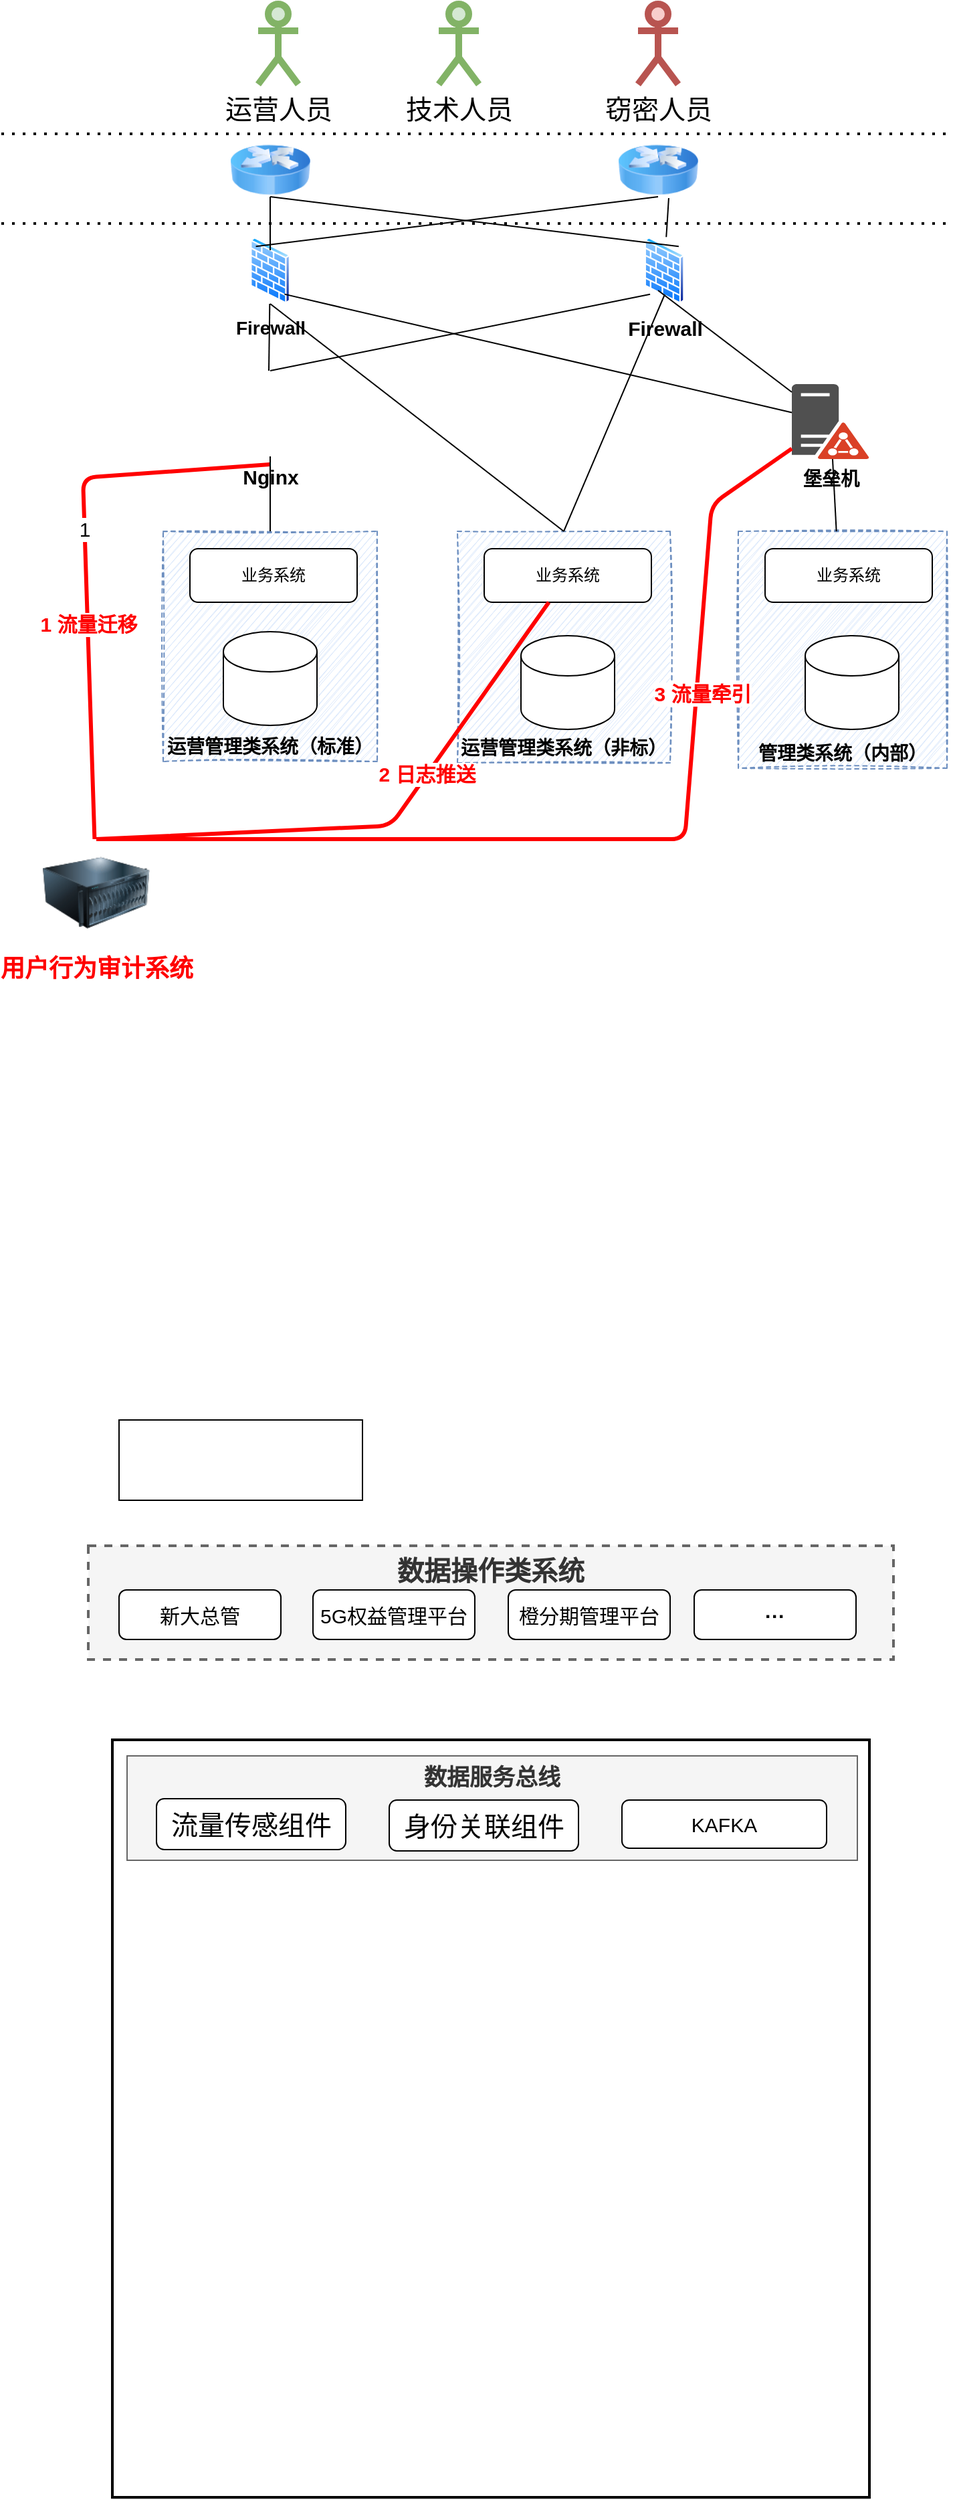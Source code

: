<mxfile version="14.7.3" type="github">
  <diagram id="snmTSZUqp4Ef1gkClFrM" name="Page-1">
    <mxGraphModel dx="1422" dy="762" grid="0" gridSize="10" guides="1" tooltips="1" connect="1" arrows="1" fold="1" page="1" pageScale="1" pageWidth="827" pageHeight="1169" math="0" shadow="0">
      <root>
        <mxCell id="0" />
        <mxCell id="1" parent="0" />
        <mxCell id="SXkzhFEDn68RfaKezOgj-35" value="运营管理类系统（标准）" style="rounded=0;whiteSpace=wrap;html=1;dashed=1;verticalAlign=bottom;fontSize=14;fillColor=#dae8fc;strokeColor=#6c8ebf;shadow=0;sketch=1;fontStyle=1" parent="1" vertex="1">
          <mxGeometry x="180" y="510" width="160" height="172" as="geometry" />
        </mxCell>
        <mxCell id="SXkzhFEDn68RfaKezOgj-1" value="运营人员" style="shape=umlActor;verticalLabelPosition=bottom;verticalAlign=top;html=1;outlineConnect=0;fillColor=#d5e8d4;strokeColor=#82b366;strokeWidth=5;fontSize=20;" parent="1" vertex="1">
          <mxGeometry x="251" y="116" width="30" height="60" as="geometry" />
        </mxCell>
        <mxCell id="SXkzhFEDn68RfaKezOgj-3" value="技术人员" style="shape=umlActor;verticalLabelPosition=bottom;verticalAlign=top;html=1;outlineConnect=0;fillColor=#d5e8d4;strokeColor=#82b366;strokeWidth=5;fontSize=20;" parent="1" vertex="1">
          <mxGeometry x="386" y="116" width="30" height="60" as="geometry" />
        </mxCell>
        <mxCell id="SXkzhFEDn68RfaKezOgj-4" value="窃密人员" style="shape=umlActor;verticalLabelPosition=bottom;verticalAlign=top;html=1;outlineConnect=0;fillColor=#f8cecc;strokeColor=#b85450;strokeWidth=5;fontSize=20;" parent="1" vertex="1">
          <mxGeometry x="535" y="116" width="30" height="60" as="geometry" />
        </mxCell>
        <mxCell id="SXkzhFEDn68RfaKezOgj-6" value="" style="image;html=1;image=img/lib/clip_art/networking/Router_Icon_128x128.png" parent="1" vertex="1">
          <mxGeometry x="230" y="220" width="60" height="40" as="geometry" />
        </mxCell>
        <mxCell id="SXkzhFEDn68RfaKezOgj-7" value="" style="image;html=1;image=img/lib/clip_art/networking/Router_Icon_128x128.png" parent="1" vertex="1">
          <mxGeometry x="520" y="220" width="60" height="40" as="geometry" />
        </mxCell>
        <mxCell id="SXkzhFEDn68RfaKezOgj-8" value="Nginx" style="shape=image;html=1;verticalAlign=top;verticalLabelPosition=bottom;labelBackgroundColor=#ffffff;imageAspect=0;aspect=fixed;image=https://cdn4.iconfinder.com/data/icons/logos-brands-5/24/nginx-128.png;fontSize=15;fontStyle=1" parent="1" vertex="1">
          <mxGeometry x="228" y="390" width="64" height="64" as="geometry" />
        </mxCell>
        <mxCell id="SXkzhFEDn68RfaKezOgj-10" value="&lt;b&gt;&lt;font style=&quot;font-size: 14px&quot;&gt;Firewall&lt;/font&gt;&lt;/b&gt;" style="aspect=fixed;perimeter=ellipsePerimeter;html=1;align=center;shadow=0;dashed=0;spacingTop=3;image;image=img/lib/active_directory/firewall.svg;" parent="1" vertex="1">
          <mxGeometry x="244.75" y="290" width="30.5" height="50" as="geometry" />
        </mxCell>
        <mxCell id="SXkzhFEDn68RfaKezOgj-11" value="Firewall" style="aspect=fixed;perimeter=ellipsePerimeter;html=1;align=center;shadow=0;dashed=0;spacingTop=3;image;image=img/lib/active_directory/firewall.svg;fontSize=15;fontStyle=1" parent="1" vertex="1">
          <mxGeometry x="539.5" y="290" width="30.5" height="50" as="geometry" />
        </mxCell>
        <mxCell id="SXkzhFEDn68RfaKezOgj-13" value="业务系统" style="rounded=1;whiteSpace=wrap;html=1;verticalAlign=middle;" parent="1" vertex="1">
          <mxGeometry x="200" y="523" width="125" height="40" as="geometry" />
        </mxCell>
        <mxCell id="SXkzhFEDn68RfaKezOgj-15" value="" style="shape=cylinder3;whiteSpace=wrap;html=1;boundedLbl=1;backgroundOutline=1;size=15;" parent="1" vertex="1">
          <mxGeometry x="225" y="585" width="70" height="70" as="geometry" />
        </mxCell>
        <mxCell id="SXkzhFEDn68RfaKezOgj-23" value="" style="endArrow=none;html=1;" parent="1" target="SXkzhFEDn68RfaKezOgj-6" edge="1">
          <mxGeometry width="50" height="50" relative="1" as="geometry">
            <mxPoint x="260" y="300" as="sourcePoint" />
            <mxPoint x="270" y="270" as="targetPoint" />
          </mxGeometry>
        </mxCell>
        <mxCell id="SXkzhFEDn68RfaKezOgj-24" value="" style="endArrow=none;html=1;entryX=0.5;entryY=1;entryDx=0;entryDy=0;exitX=1;exitY=0;exitDx=0;exitDy=0;" parent="1" source="SXkzhFEDn68RfaKezOgj-11" target="SXkzhFEDn68RfaKezOgj-6" edge="1">
          <mxGeometry width="50" height="50" relative="1" as="geometry">
            <mxPoint x="270" y="310" as="sourcePoint" />
            <mxPoint x="270" y="270" as="targetPoint" />
          </mxGeometry>
        </mxCell>
        <mxCell id="SXkzhFEDn68RfaKezOgj-25" value="" style="endArrow=none;html=1;entryX=0;entryY=0;entryDx=0;entryDy=0;exitX=0.5;exitY=1;exitDx=0;exitDy=0;" parent="1" source="SXkzhFEDn68RfaKezOgj-7" target="SXkzhFEDn68RfaKezOgj-10" edge="1">
          <mxGeometry width="50" height="50" relative="1" as="geometry">
            <mxPoint x="575.444" y="307.177" as="sourcePoint" />
            <mxPoint x="270" y="270" as="targetPoint" />
          </mxGeometry>
        </mxCell>
        <mxCell id="SXkzhFEDn68RfaKezOgj-26" value="" style="endArrow=none;html=1;entryX=0.633;entryY=1.025;entryDx=0;entryDy=0;entryPerimeter=0;" parent="1" source="SXkzhFEDn68RfaKezOgj-11" target="SXkzhFEDn68RfaKezOgj-7" edge="1">
          <mxGeometry width="50" height="50" relative="1" as="geometry">
            <mxPoint x="590" y="320" as="sourcePoint" />
            <mxPoint x="640" y="270" as="targetPoint" />
          </mxGeometry>
        </mxCell>
        <mxCell id="SXkzhFEDn68RfaKezOgj-27" value="" style="endArrow=none;html=1;" parent="1" target="SXkzhFEDn68RfaKezOgj-10" edge="1">
          <mxGeometry width="50" height="50" relative="1" as="geometry">
            <mxPoint x="259" y="390" as="sourcePoint" />
            <mxPoint x="255.44" y="350" as="targetPoint" />
          </mxGeometry>
        </mxCell>
        <mxCell id="SXkzhFEDn68RfaKezOgj-29" value="" style="endArrow=none;html=1;entryX=0.5;entryY=0;entryDx=0;entryDy=0;exitX=0;exitY=1;exitDx=0;exitDy=0;" parent="1" source="SXkzhFEDn68RfaKezOgj-11" target="SXkzhFEDn68RfaKezOgj-8" edge="1">
          <mxGeometry width="50" height="50" relative="1" as="geometry">
            <mxPoint x="545.44" y="350" as="sourcePoint" />
            <mxPoint x="244.746" y="387.177" as="targetPoint" />
          </mxGeometry>
        </mxCell>
        <mxCell id="SXkzhFEDn68RfaKezOgj-44" value="用户行为审计系统" style="image;html=1;image=img/lib/clip_art/computers/Server_128x128.png;fontSize=18;fontStyle=1;fontColor=#FF0000;" parent="1" vertex="1">
          <mxGeometry x="90" y="740" width="80" height="80" as="geometry" />
        </mxCell>
        <mxCell id="SXkzhFEDn68RfaKezOgj-54" value="运营管理类系统（非标）" style="rounded=0;whiteSpace=wrap;html=1;dashed=1;verticalAlign=bottom;fontSize=14;fillColor=#dae8fc;strokeColor=#6c8ebf;sketch=1;fontStyle=1" parent="1" vertex="1">
          <mxGeometry x="400" y="510" width="159" height="173" as="geometry" />
        </mxCell>
        <mxCell id="SXkzhFEDn68RfaKezOgj-55" value="业务系统" style="rounded=1;whiteSpace=wrap;html=1;verticalAlign=middle;" parent="1" vertex="1">
          <mxGeometry x="420" y="523" width="125" height="40" as="geometry" />
        </mxCell>
        <mxCell id="SXkzhFEDn68RfaKezOgj-56" value="" style="shape=cylinder3;whiteSpace=wrap;html=1;boundedLbl=1;backgroundOutline=1;size=15;" parent="1" vertex="1">
          <mxGeometry x="447.5" y="588" width="70" height="70" as="geometry" />
        </mxCell>
        <mxCell id="SXkzhFEDn68RfaKezOgj-57" value="管理类系统（内部）" style="rounded=0;whiteSpace=wrap;html=1;dashed=1;verticalAlign=bottom;fontSize=14;fillColor=#dae8fc;strokeColor=#6c8ebf;sketch=1;fontStyle=1" parent="1" vertex="1">
          <mxGeometry x="610" y="510" width="156" height="177" as="geometry" />
        </mxCell>
        <mxCell id="SXkzhFEDn68RfaKezOgj-58" value="业务系统" style="rounded=1;whiteSpace=wrap;html=1;verticalAlign=middle;" parent="1" vertex="1">
          <mxGeometry x="630" y="523" width="125" height="40" as="geometry" />
        </mxCell>
        <mxCell id="SXkzhFEDn68RfaKezOgj-59" value="" style="shape=cylinder3;whiteSpace=wrap;html=1;boundedLbl=1;backgroundOutline=1;size=15;" parent="1" vertex="1">
          <mxGeometry x="660" y="588" width="70" height="70" as="geometry" />
        </mxCell>
        <mxCell id="SXkzhFEDn68RfaKezOgj-60" value="" style="endArrow=none;html=1;fontSize=14;strokeWidth=3;fillColor=#dae8fc;strokeColor=#FF0000;" parent="1" source="SXkzhFEDn68RfaKezOgj-44" edge="1">
          <mxGeometry width="50" height="50" relative="1" as="geometry">
            <mxPoint x="110" y="460" as="sourcePoint" />
            <mxPoint x="260" y="460" as="targetPoint" />
            <Array as="points">
              <mxPoint x="120" y="470" />
            </Array>
          </mxGeometry>
        </mxCell>
        <mxCell id="SXkzhFEDn68RfaKezOgj-78" value="1 流量迁移" style="edgeLabel;html=1;align=center;verticalAlign=middle;resizable=0;points=[];fontSize=15;fontStyle=1;fontColor=#FF0000;" parent="SXkzhFEDn68RfaKezOgj-60" vertex="1" connectable="0">
          <mxGeometry x="-0.215" relative="1" as="geometry">
            <mxPoint as="offset" />
          </mxGeometry>
        </mxCell>
        <mxCell id="SXkzhFEDn68RfaKezOgj-80" value="1" style="edgeLabel;html=1;align=center;verticalAlign=middle;resizable=0;points=[];fontSize=15;" parent="SXkzhFEDn68RfaKezOgj-60" vertex="1" connectable="0">
          <mxGeometry x="0.131" relative="1" as="geometry">
            <mxPoint as="offset" />
          </mxGeometry>
        </mxCell>
        <mxCell id="SXkzhFEDn68RfaKezOgj-61" value="" style="endArrow=none;html=1;fontSize=14;exitX=0.5;exitY=0;exitDx=0;exitDy=0;" parent="1" source="SXkzhFEDn68RfaKezOgj-35" target="SXkzhFEDn68RfaKezOgj-8" edge="1">
          <mxGeometry width="50" height="50" relative="1" as="geometry">
            <mxPoint x="380" y="490" as="sourcePoint" />
            <mxPoint x="430" y="440" as="targetPoint" />
          </mxGeometry>
        </mxCell>
        <mxCell id="SXkzhFEDn68RfaKezOgj-62" value="" style="endArrow=none;html=1;fontSize=14;entryX=0.5;entryY=1;entryDx=0;entryDy=0;exitX=0.5;exitY=0;exitDx=0;exitDy=0;" parent="1" source="SXkzhFEDn68RfaKezOgj-54" target="SXkzhFEDn68RfaKezOgj-10" edge="1">
          <mxGeometry width="50" height="50" relative="1" as="geometry">
            <mxPoint x="470" y="450" as="sourcePoint" />
            <mxPoint x="520" y="400" as="targetPoint" />
          </mxGeometry>
        </mxCell>
        <mxCell id="SXkzhFEDn68RfaKezOgj-63" value="" style="endArrow=none;html=1;fontSize=14;exitX=0.5;exitY=0;exitDx=0;exitDy=0;" parent="1" source="SXkzhFEDn68RfaKezOgj-54" edge="1">
          <mxGeometry width="50" height="50" relative="1" as="geometry">
            <mxPoint x="510" y="440" as="sourcePoint" />
            <mxPoint x="555" y="333" as="targetPoint" />
          </mxGeometry>
        </mxCell>
        <mxCell id="SXkzhFEDn68RfaKezOgj-66" value="堡垒机" style="pointerEvents=1;shadow=0;dashed=0;html=1;strokeColor=none;fillColor=#505050;labelPosition=center;verticalLabelPosition=bottom;verticalAlign=top;outlineConnect=0;align=center;shape=mxgraph.office.servers.active_directory_federation_services_server_orange;fontSize=14;fontStyle=1" parent="1" vertex="1">
          <mxGeometry x="650" y="400" width="58" height="56" as="geometry" />
        </mxCell>
        <mxCell id="SXkzhFEDn68RfaKezOgj-67" value="" style="endArrow=none;html=1;fontSize=14;" parent="1" source="SXkzhFEDn68RfaKezOgj-66" edge="1">
          <mxGeometry width="50" height="50" relative="1" as="geometry">
            <mxPoint x="640" y="410" as="sourcePoint" />
            <mxPoint x="550" y="330" as="targetPoint" />
          </mxGeometry>
        </mxCell>
        <mxCell id="SXkzhFEDn68RfaKezOgj-68" value="" style="endArrow=none;html=1;fontSize=14;entryX=1;entryY=1;entryDx=0;entryDy=0;" parent="1" source="SXkzhFEDn68RfaKezOgj-66" target="SXkzhFEDn68RfaKezOgj-10" edge="1">
          <mxGeometry width="50" height="50" relative="1" as="geometry">
            <mxPoint x="350" y="380" as="sourcePoint" />
            <mxPoint x="400" y="330" as="targetPoint" />
          </mxGeometry>
        </mxCell>
        <mxCell id="SXkzhFEDn68RfaKezOgj-69" value="" style="endArrow=none;html=1;fontSize=14;" parent="1" source="SXkzhFEDn68RfaKezOgj-57" target="SXkzhFEDn68RfaKezOgj-66" edge="1">
          <mxGeometry width="50" height="50" relative="1" as="geometry">
            <mxPoint x="130" y="471.111" as="sourcePoint" />
            <mxPoint x="700" y="480" as="targetPoint" />
          </mxGeometry>
        </mxCell>
        <mxCell id="SXkzhFEDn68RfaKezOgj-70" value="" style="endArrow=none;html=1;fontSize=14;strokeWidth=3;exitX=0.5;exitY=0;exitDx=0;exitDy=0;fillColor=#f8cecc;strokeColor=#FF0000;" parent="1" source="SXkzhFEDn68RfaKezOgj-44" target="SXkzhFEDn68RfaKezOgj-55" edge="1">
          <mxGeometry width="50" height="50" relative="1" as="geometry">
            <mxPoint x="440" y="870" as="sourcePoint" />
            <mxPoint x="490" y="820" as="targetPoint" />
            <Array as="points">
              <mxPoint x="350" y="730" />
            </Array>
          </mxGeometry>
        </mxCell>
        <mxCell id="SXkzhFEDn68RfaKezOgj-81" value="2 日志推送" style="edgeLabel;html=1;align=center;verticalAlign=middle;resizable=0;points=[];fontSize=15;fontStyle=1;fontColor=#FF0000;" parent="SXkzhFEDn68RfaKezOgj-70" vertex="1" connectable="0">
          <mxGeometry x="0.261" y="1" relative="1" as="geometry">
            <mxPoint as="offset" />
          </mxGeometry>
        </mxCell>
        <mxCell id="SXkzhFEDn68RfaKezOgj-72" value="" style="endArrow=none;html=1;fontSize=14;strokeWidth=3;strokeColor=#FF0000;" parent="1" target="SXkzhFEDn68RfaKezOgj-66" edge="1">
          <mxGeometry width="50" height="50" relative="1" as="geometry">
            <mxPoint x="130" y="740" as="sourcePoint" />
            <mxPoint x="630" y="460" as="targetPoint" />
            <Array as="points">
              <mxPoint x="570" y="740" />
              <mxPoint x="590" y="490" />
            </Array>
          </mxGeometry>
        </mxCell>
        <mxCell id="SXkzhFEDn68RfaKezOgj-84" value="3 流量牵引" style="edgeLabel;html=1;align=center;verticalAlign=middle;resizable=0;points=[];fontSize=15;fontColor=#FF0000;fontStyle=1" parent="SXkzhFEDn68RfaKezOgj-72" vertex="1" connectable="0">
          <mxGeometry x="0.439" y="-4" relative="1" as="geometry">
            <mxPoint as="offset" />
          </mxGeometry>
        </mxCell>
        <mxCell id="SXkzhFEDn68RfaKezOgj-73" value="" style="endArrow=none;dashed=1;html=1;dashPattern=1 3;strokeWidth=2;fontSize=14;" parent="1" edge="1">
          <mxGeometry width="50" height="50" relative="1" as="geometry">
            <mxPoint x="59" y="213" as="sourcePoint" />
            <mxPoint x="769" y="213" as="targetPoint" />
          </mxGeometry>
        </mxCell>
        <mxCell id="SXkzhFEDn68RfaKezOgj-74" value="" style="endArrow=none;dashed=1;html=1;dashPattern=1 3;strokeWidth=2;fontSize=14;" parent="1" edge="1">
          <mxGeometry width="50" height="50" relative="1" as="geometry">
            <mxPoint x="59" y="280" as="sourcePoint" />
            <mxPoint x="769" y="280" as="targetPoint" />
          </mxGeometry>
        </mxCell>
        <mxCell id="UweyEfgmU2HgiWFSDiiN-1" value="" style="whiteSpace=wrap;html=1;aspect=fixed;strokeWidth=2;" vertex="1" parent="1">
          <mxGeometry x="142" y="1413" width="566" height="566" as="geometry" />
        </mxCell>
        <mxCell id="UweyEfgmU2HgiWFSDiiN-2" value="" style="rounded=0;whiteSpace=wrap;html=1;" vertex="1" parent="1">
          <mxGeometry x="147" y="1174" width="182" height="60" as="geometry" />
        </mxCell>
        <mxCell id="UweyEfgmU2HgiWFSDiiN-4" value="&lt;b style=&quot;font-size: 17px;&quot;&gt;数据服务总线&lt;/b&gt;" style="rounded=0;whiteSpace=wrap;html=1;fillColor=#f5f5f5;strokeColor=#666666;fontColor=#333333;align=center;fontSize=17;verticalAlign=top;" vertex="1" parent="1">
          <mxGeometry x="153" y="1425" width="546" height="78" as="geometry" />
        </mxCell>
        <mxCell id="UweyEfgmU2HgiWFSDiiN-5" value="流量传感组件" style="rounded=1;whiteSpace=wrap;html=1;fontSize=20;" vertex="1" parent="1">
          <mxGeometry x="175" y="1457" width="141.5" height="38" as="geometry" />
        </mxCell>
        <mxCell id="UweyEfgmU2HgiWFSDiiN-6" value="KAFKA" style="rounded=1;whiteSpace=wrap;html=1;fontSize=15;" vertex="1" parent="1">
          <mxGeometry x="523" y="1458" width="153" height="36" as="geometry" />
        </mxCell>
        <mxCell id="UweyEfgmU2HgiWFSDiiN-7" value="数据操作类系统" style="rounded=0;whiteSpace=wrap;html=1;fontSize=20;dashed=1;fillColor=#f5f5f5;strokeColor=#666666;fontColor=#333333;strokeWidth=2;verticalAlign=top;fontStyle=1" vertex="1" parent="1">
          <mxGeometry x="124" y="1268" width="602" height="85" as="geometry" />
        </mxCell>
        <mxCell id="UweyEfgmU2HgiWFSDiiN-8" value="新大总管" style="rounded=1;whiteSpace=wrap;html=1;fontSize=15;" vertex="1" parent="1">
          <mxGeometry x="147" y="1301" width="121" height="37" as="geometry" />
        </mxCell>
        <mxCell id="UweyEfgmU2HgiWFSDiiN-10" value="5G权益管理平台" style="rounded=1;whiteSpace=wrap;html=1;fontSize=15;" vertex="1" parent="1">
          <mxGeometry x="292" y="1301" width="121" height="37" as="geometry" />
        </mxCell>
        <mxCell id="UweyEfgmU2HgiWFSDiiN-11" value="橙分期管理平台" style="rounded=1;whiteSpace=wrap;html=1;fontSize=15;" vertex="1" parent="1">
          <mxGeometry x="438" y="1301" width="121" height="37" as="geometry" />
        </mxCell>
        <mxCell id="UweyEfgmU2HgiWFSDiiN-12" value="&lt;b&gt;···&lt;/b&gt;" style="rounded=1;whiteSpace=wrap;html=1;fontSize=15;" vertex="1" parent="1">
          <mxGeometry x="577" y="1301" width="121" height="37" as="geometry" />
        </mxCell>
        <mxCell id="UweyEfgmU2HgiWFSDiiN-13" value="身份关联组件" style="rounded=1;whiteSpace=wrap;html=1;fontSize=20;" vertex="1" parent="1">
          <mxGeometry x="349" y="1458" width="141.5" height="38" as="geometry" />
        </mxCell>
      </root>
    </mxGraphModel>
  </diagram>
</mxfile>
